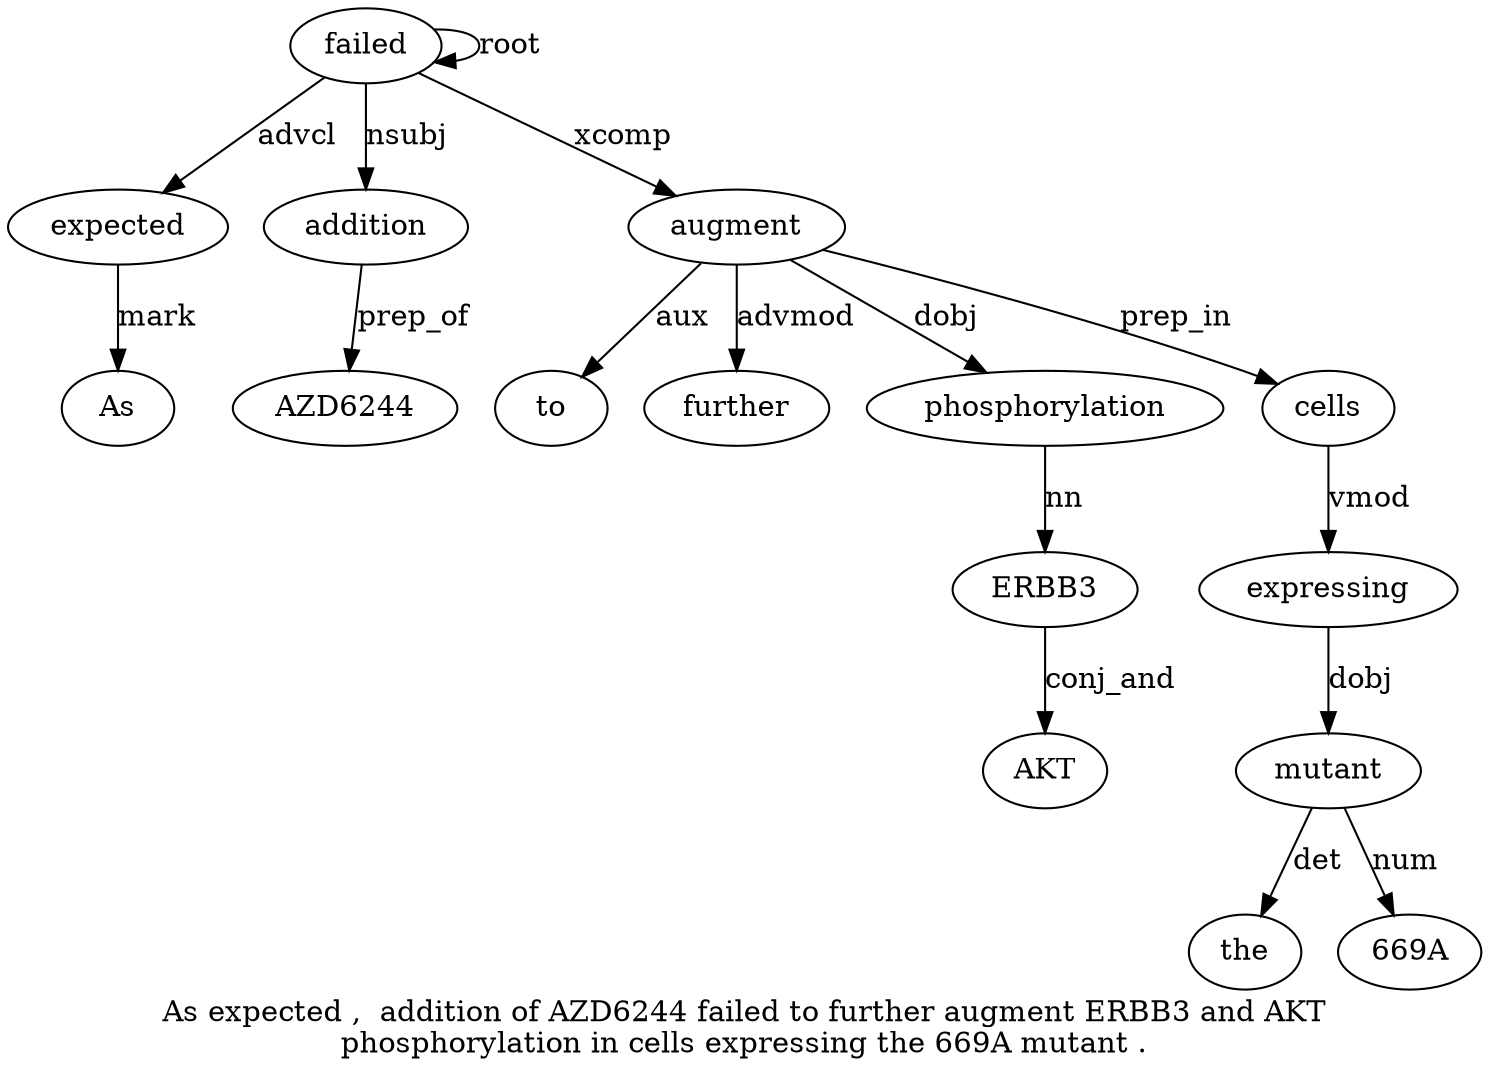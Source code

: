 digraph "As expected ,  addition of AZD6244 failed to further augment ERBB3 and AKT phosphorylation in cells expressing the 669A mutant ." {
label="As expected ,  addition of AZD6244 failed to further augment ERBB3 and AKT
phosphorylation in cells expressing the 669A mutant .";
expected2 [style=filled, fillcolor=white, label=expected];
As1 [style=filled, fillcolor=white, label=As];
expected2 -> As1  [label=mark];
failed7 [style=filled, fillcolor=white, label=failed];
failed7 -> expected2  [label=advcl];
addition4 [style=filled, fillcolor=white, label=addition];
failed7 -> addition4  [label=nsubj];
AZD6244 [style=filled, fillcolor=white, label=AZD6244];
addition4 -> AZD6244  [label=prep_of];
failed7 -> failed7  [label=root];
augment10 [style=filled, fillcolor=white, label=augment];
to8 [style=filled, fillcolor=white, label=to];
augment10 -> to8  [label=aux];
further9 [style=filled, fillcolor=white, label=further];
augment10 -> further9  [label=advmod];
failed7 -> augment10  [label=xcomp];
phosphorylation14 [style=filled, fillcolor=white, label=phosphorylation];
ERBB311 [style=filled, fillcolor=white, label=ERBB3];
phosphorylation14 -> ERBB311  [label=nn];
AKT13 [style=filled, fillcolor=white, label=AKT];
ERBB311 -> AKT13  [label=conj_and];
augment10 -> phosphorylation14  [label=dobj];
cells16 [style=filled, fillcolor=white, label=cells];
augment10 -> cells16  [label=prep_in];
expressing17 [style=filled, fillcolor=white, label=expressing];
cells16 -> expressing17  [label=vmod];
mutant20 [style=filled, fillcolor=white, label=mutant];
the18 [style=filled, fillcolor=white, label=the];
mutant20 -> the18  [label=det];
"669A1" [style=filled, fillcolor=white, label="669A"];
mutant20 -> "669A1"  [label=num];
expressing17 -> mutant20  [label=dobj];
}

